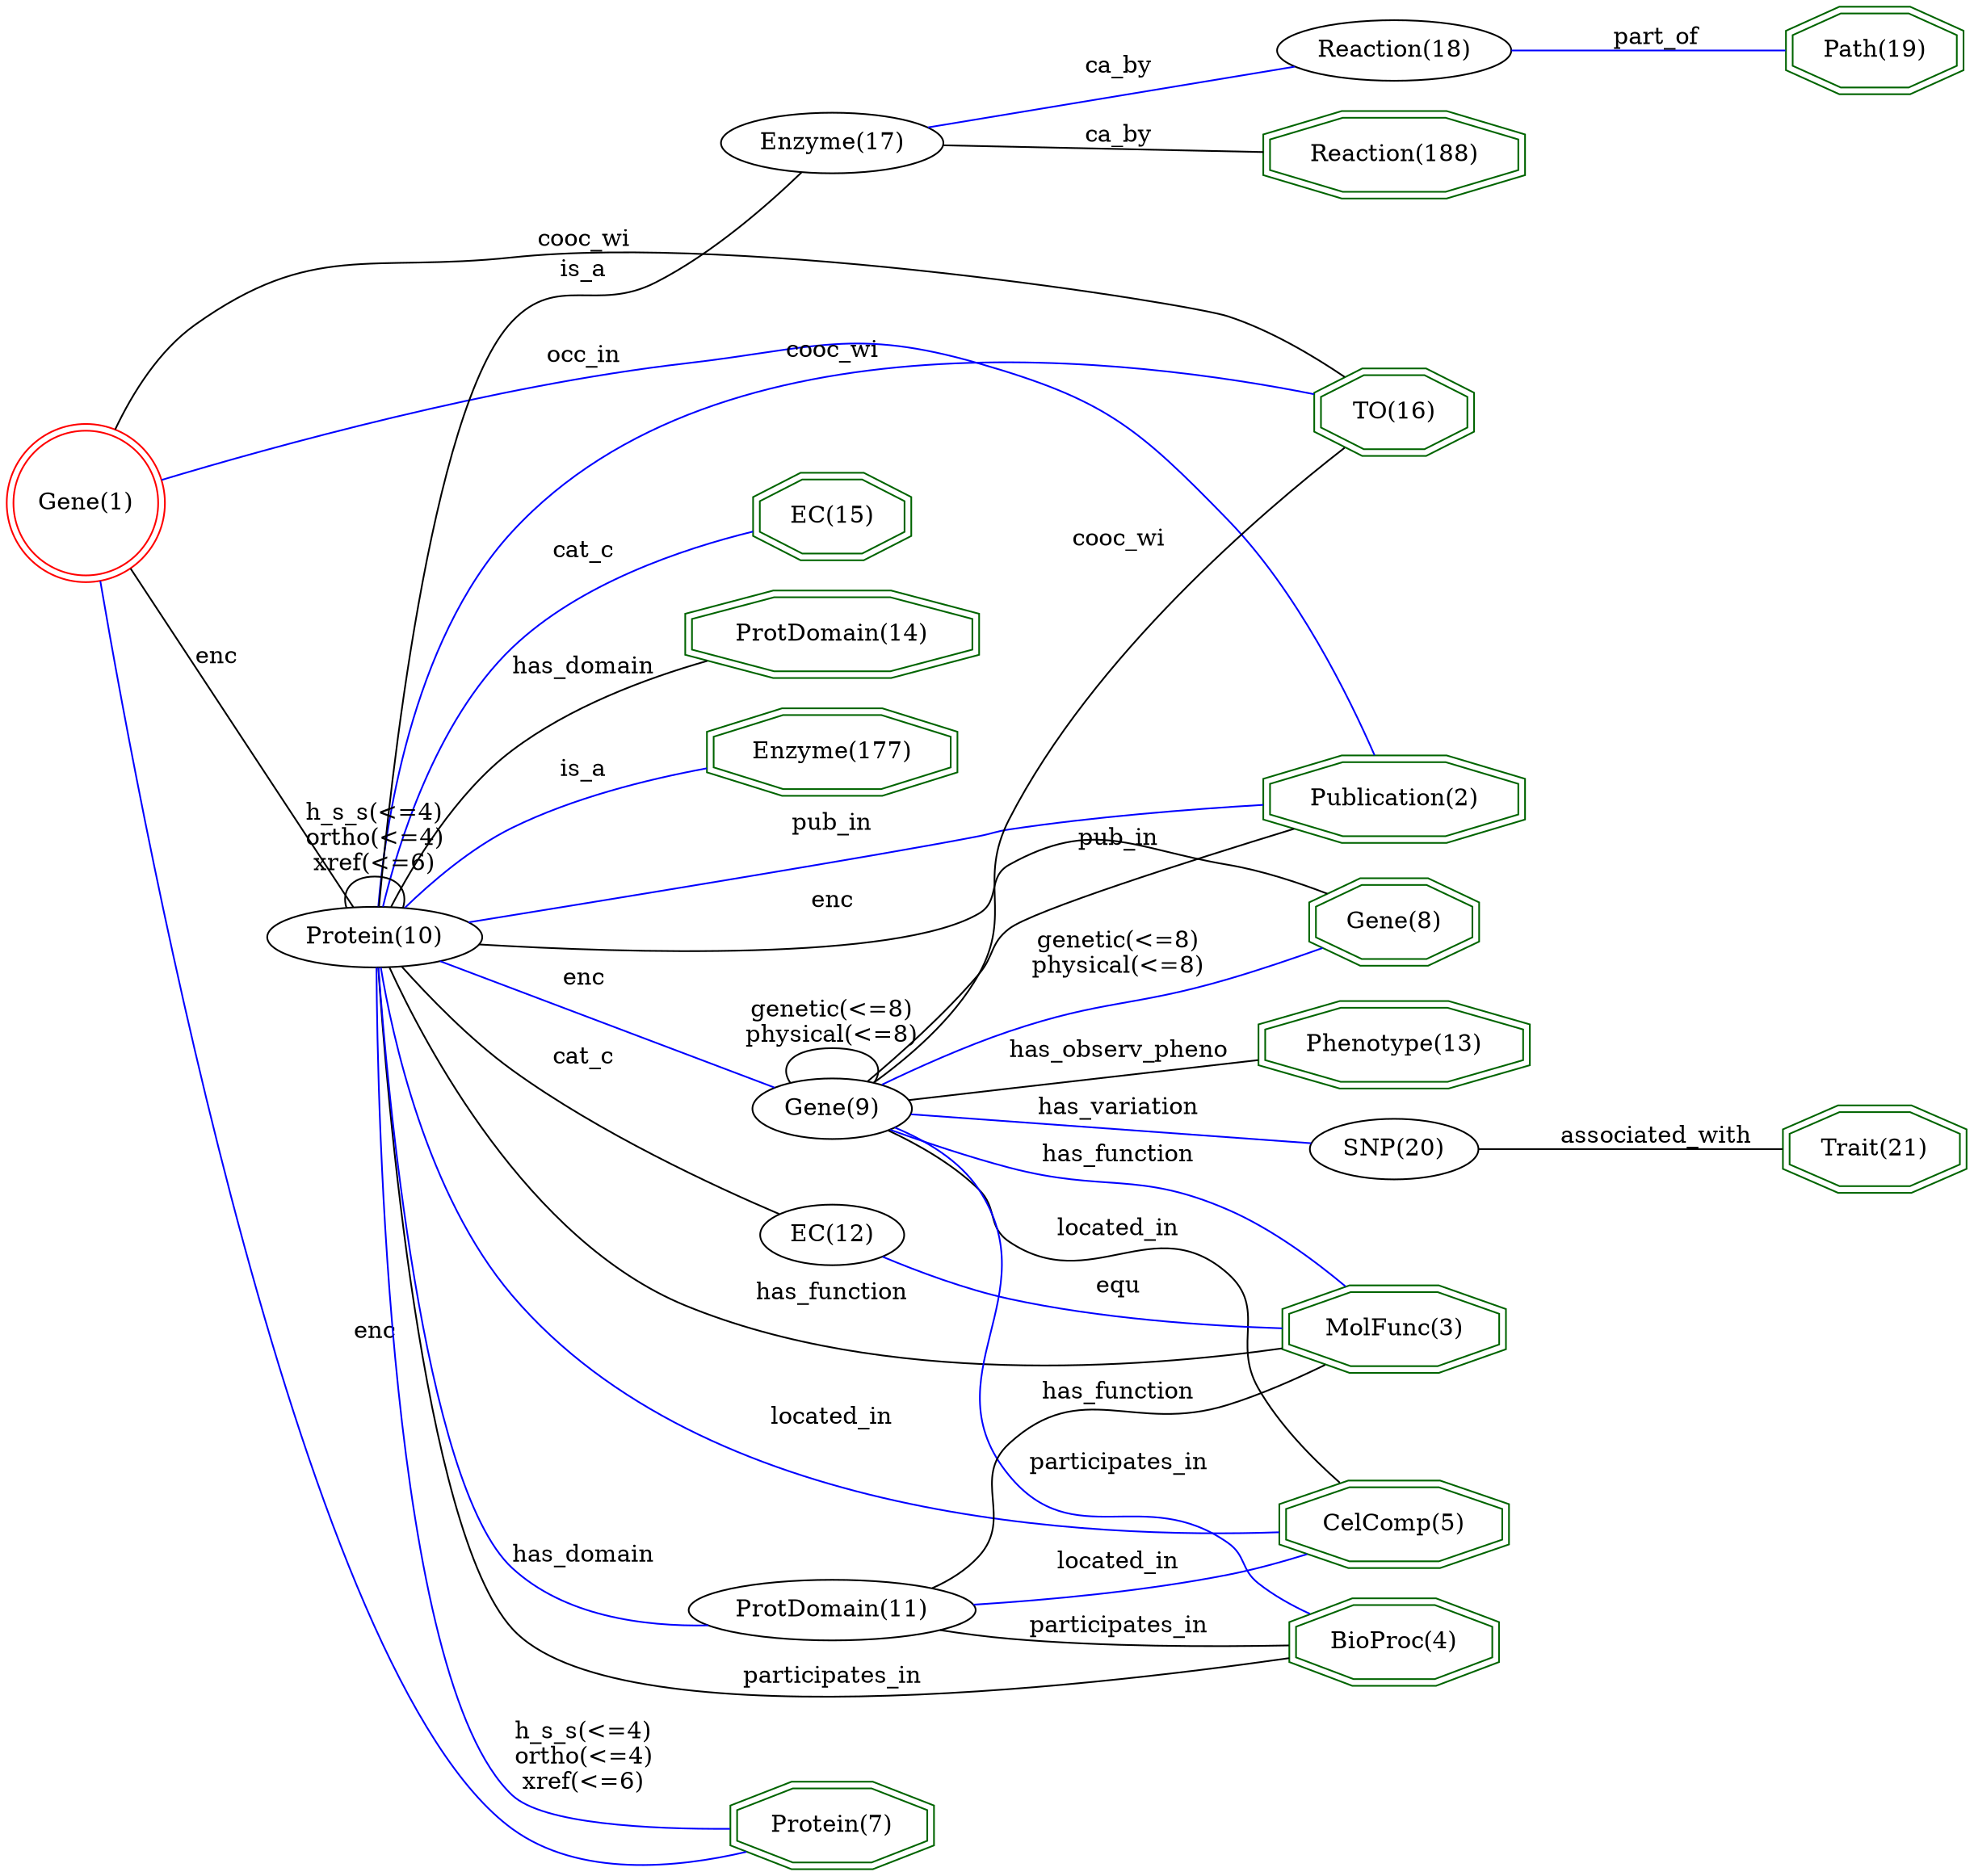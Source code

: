 digraph {
	graph [_draw_="c 9 -#fffffe00 C 7 -#ffffff P 4 0 0 0 1054 1007.9 1054 1007.9 0 ",
		bb="0,0,1007.9,1054",
		dpi=96,
		rankdir=LR,
		xdotversion=1.7
	];
	node [label="\N"];
	"Path(19)"	[_draw_="c 7 -#006400 p 8 1002.56 1024.54 1002.56 1039.46 976.89 1050 940.6 1050 914.93 1039.46 914.93 1024.54 940.6 1014 976.89 1014 c 7 \
-#006400 p 8 1006.55 1021.86 1006.55 1042.14 977.68 1054 939.81 1054 910.94 1042.14 910.94 1021.86 939.81 1010 977.68 1010 ",
		_ldraw_="F 14 11 -Times-Roman c 7 -#000000 T 958.74 1027.8 0 48.21 8 -Path(19) ",
		color=darkgreen,
		height=0.61111,
		pos="958.74,1032",
		shape=doubleoctagon,
		width=1.3307];
	"TO(16)"	[_draw_="c 7 -#006400 p 8 752.33 816.54 752.33 831.46 729.21 842 696.53 842 673.41 831.46 673.41 816.54 696.53 806 729.21 806 c 7 -#006400 \
p 8 756.33 813.97 756.33 834.03 730.08 846 695.66 846 669.41 834.03 669.41 813.97 695.66 802 730.08 802 ",
		_ldraw_="F 14 11 -Times-Roman c 7 -#000000 T 712.87 819.8 0 41.74 6 -TO(16) ",
		color=darkgreen,
		height=0.61111,
		pos="712.87,824",
		shape=doubleoctagon,
		width=1.2077];
	"Gene(8)"	[_draw_="c 7 -#006400 p 8 754.98 538.54 754.98 553.46 730.31 564 695.43 564 670.76 553.46 670.76 538.54 695.43 528 730.31 528 c 7 -#006400 \
p 8 758.96 535.9 758.96 556.1 731.12 568 694.61 568 666.78 556.1 666.78 535.9 694.61 524 731.12 524 ",
		_ldraw_="F 14 11 -Times-Roman c 7 -#000000 T 712.87 541.8 0 45.86 7 -Gene(8) ",
		color=darkgreen,
		height=0.61111,
		pos="712.87,546",
		shape=doubleoctagon,
		width=1.286];
	"MolFunc(3)"	[_draw_="c 7 -#006400 p 8 770.26 201.54 770.26 216.46 736.64 227 689.1 227 655.48 216.46 655.48 201.54 689.1 191 736.64 191 c 7 -#006400 \
p 8 774.27 198.61 774.27 219.39 737.26 231 688.48 231 651.47 219.39 651.47 198.61 688.48 187 737.26 187 ",
		_ldraw_="F 14 11 -Times-Roman c 7 -#000000 T 712.87 204.8 0 67.66 10 -MolFunc(3) ",
		color=darkgreen,
		height=0.61111,
		pos="712.87,209",
		shape=doubleoctagon,
		width=1.7];
	"Phenotype(13)"	[_draw_="c 7 -#006400 p 8 779.98 467.54 779.98 482.46 740.67 493 685.07 493 645.76 482.46 645.76 467.54 685.07 457 740.67 457 c 7 -#006400 \
p 8 783.96 464.47 783.96 485.53 741.19 497 684.55 497 641.77 485.53 641.77 464.47 684.55 453 741.19 453 ",
		_ldraw_="F 14 11 -Times-Roman c 7 -#000000 T 712.87 470.8 0 82.43 13 -Phenotype(13) ",
		color=darkgreen,
		height=0.61111,
		pos="712.87,475",
		shape=doubleoctagon,
		width=1.9805];
	"Trait(21)"	[_draw_="c 7 -#006400 p 8 1004.05 409.54 1004.05 424.46 977.51 435 939.98 435 913.44 424.46 913.44 409.54 939.98 399 977.51 399 c 7 -#006400 \
p 8 1008.06 406.83 1008.06 427.17 978.28 439 939.21 439 909.43 427.17 909.43 406.83 939.21 395 978.28 395 ",
		_ldraw_="F 14 11 -Times-Roman c 7 -#000000 T 958.74 412.8 0 50.05 9 -Trait(21) ",
		color=darkgreen,
		height=0.61111,
		pos="958.74,417",
		shape=doubleoctagon,
		width=1.3655];
	"CelComp(5)"	[_draw_="c 7 -#006400 p 8 771.47 121.54 771.47 136.46 737.14 147 688.59 147 654.27 136.46 654.27 121.54 688.59 111 737.14 111 c 7 -#006400 \
p 8 775.46 118.59 775.46 139.41 737.74 151 688 151 650.28 139.41 650.28 118.59 688 107 737.74 107 ",
		_ldraw_="F 14 11 -Times-Roman c 7 -#000000 T 712.87 124.8 0 69.99 10 -CelComp(5) ",
		color=darkgreen,
		height=0.61111,
		pos="712.87,129",
		shape=doubleoctagon,
		width=1.7443];
	"BioProc(4)"	[_draw_="c 7 -#006400 p 8 766.32 323.54 766.32 338.46 735.01 349 690.73 349 659.42 338.46 659.42 323.54 690.73 313 735.01 313 c 7 -#006400 \
p 8 770.32 320.67 770.32 341.33 735.67 353 690.07 353 655.42 341.33 655.42 320.67 690.07 309 735.67 309 ",
		_ldraw_="F 14 11 -Times-Roman c 7 -#000000 T 712.87 326.8 0 62.21 10 -BioProc(4) ",
		color=darkgreen,
		height=0.61111,
		pos="712.87,331",
		shape=doubleoctagon,
		width=1.5966];
	"Publication(2)"	[_draw_="c 7 -#006400 p 8 778.77 609.54 778.77 624.46 740.16 635 685.57 635 646.97 624.46 646.97 609.54 685.57 599 740.16 599 c 7 -#006400 \
p 8 782.78 606.49 782.78 627.51 740.7 639 685.04 639 642.96 627.51 642.96 606.49 685.04 595 740.7 595 ",
		_ldraw_="F 14 11 -Times-Roman c 7 -#000000 T 712.87 612.8 0 80.1 14 -Publication(2) ",
		color=darkgreen,
		height=0.61111,
		pos="712.87,617",
		shape=doubleoctagon,
		width=1.9362];
	"Protein(7)"	[_draw_="c 7 -#006400 p 8 473.21 14.54 473.21 29.46 444.2 40 403.18 40 374.17 29.46 374.17 14.54 403.18 4 444.2 4 c 7 -#006400 p 8 477.19 \
11.74 477.19 32.26 444.9 44 402.48 44 370.19 32.26 370.19 11.74 402.48 0 444.9 0 ",
		_ldraw_="F 14 11 -Times-Roman c 7 -#000000 T 423.69 17.8 0 56.77 10 -Protein(7) ",
		color=darkgreen,
		height=0.61111,
		pos="423.69,22",
		shape=doubleoctagon,
		width=1.4931];
	"EC(15)"	[_draw_="c 7 -#006400 p 8 462.92 758.54 462.92 773.46 439.94 784 407.44 784 384.46 773.46 384.46 758.54 407.44 748 439.94 748 c 7 -#006400 \
p 8 466.93 755.98 466.93 776.02 440.82 788 406.56 788 380.45 776.02 380.45 755.98 406.56 744 440.82 744 ",
		_ldraw_="F 14 11 -Times-Roman c 7 -#000000 T 423.69 761.8 0 41.21 6 -EC(15) ",
		color=darkgreen,
		height=0.61111,
		pos="423.69,766",
		shape=doubleoctagon,
		width=1.1977];
	"ProtDomain(14)"	[_draw_="c 7 -#006400 p 8 497.55 696.54 497.55 711.46 454.28 722 393.1 722 349.84 711.46 349.84 696.54 393.1 686 454.28 686 c 7 -#006400 \
p 8 501.55 693.4 501.55 714.6 454.76 726 392.62 726 345.83 714.6 345.83 693.4 392.62 682 454.76 682 ",
		_ldraw_="F 14 11 -Times-Roman c 7 -#000000 T 423.69 699.8 0 91.77 14 -ProtDomain(14) ",
		color=darkgreen,
		height=0.61111,
		pos="423.69,704",
		shape=doubleoctagon,
		width=2.1578];
	"Enzyme(177)"	[_draw_="c 7 -#006400 p 8 486.76 634.54 486.76 649.46 449.81 660 397.57 660 360.62 649.46 360.62 634.54 397.57 624 449.81 624 c 7 -#006400 \
p 8 490.76 631.53 490.76 652.47 450.37 664 397.01 664 356.62 652.47 356.62 631.53 397.01 620 450.37 620 ",
		_ldraw_="F 14 11 -Times-Roman c 7 -#000000 T 423.69 637.8 0 76.19 11 -Enzyme(177) ",
		color=darkgreen,
		height=0.61111,
		pos="423.69,642",
		shape=doubleoctagon,
		width=1.8621];
	"Reaction(188)"	[_draw_="c 7 -#006400 p 8 778.75 966.54 778.75 981.46 740.16 992 685.58 992 646.99 981.46 646.99 966.54 685.58 956 740.16 956 c 7 -#006400 \
p 8 782.76 963.49 782.76 984.51 740.7 996 685.04 996 642.98 984.51 642.98 963.49 685.04 952 740.7 952 ",
		_ldraw_="F 14 11 -Times-Roman c 7 -#000000 T 712.87 969.8 0 80.08 13 -Reaction(188) ",
		color=darkgreen,
		height=0.61111,
		pos="712.87,974",
		shape=doubleoctagon,
		width=1.9359];
	"Gene(1)"	[_draw_="c 7 -#ff0000 e 43.08 777 39.15 39.15 c 7 -#ff0000 e 43.08 777 43.15 43.15 ",
		_ldraw_="F 14 11 -Times-Roman c 7 -#000000 T 43.08 772.8 0 45.86 7 -Gene(1) ",
		color=red,
		height=1.1966,
		pos="43.077,777",
		shape=doublecircle,
		width=1.1966];
	"Gene(1)" -> "TO(16)"	[_draw_="c 7 -#000000 B 13 59.81 817.16 69.67 837.36 84.32 860.54 104.15 875 161.9 917.08 189.41 904.5 260.35 913 377.11 927 583.21 894.2 \
623.57 880 647.55 871.57 671.71 855.61 688.68 842.88 ",
		_ldraw_="F 14 11 -Times-Roman c 7 -#000000 T 294.18 918.8 0 47.43 7 -cooc_wi ",
		arrowhead=none,
		color=black,
		label=cooc_wi,
		lp="294.18,923",
		pos="59.811,817.16 69.672,837.36 84.316,860.54 104.15,875 161.9,917.08 189.41,904.5 260.35,913 377.11,927 583.21,894.2 623.57,880 647.55,\
871.57 671.71,855.61 688.68,842.88"];
	"Gene(1)" -> "Publication(2)"	[_draw_="c 7 -#0000ff B 10 84.51 790.39 141.88 808.63 250.58 840.33 346.01 852 414.55 860.39 435.89 873.9 501.37 852 606.3 816.92 676.7 690.88 \
701.73 639.27 ",
		_ldraw_="F 14 11 -Times-Roman c 7 -#000000 T 294.18 851.8 0 37.32 6 -occ_in ",
		arrowhead=none,
		color=blue,
		label=occ_in,
		lp="294.18,856",
		pos="84.508,790.39 141.88,808.63 250.58,840.33 346.01,852 414.55,860.39 435.89,873.9 501.37,852 606.3,816.92 676.7,690.88 701.73,639.27"];
	"Gene(1)" -> "Protein(7)"	[_draw_="c 7 -#0000ff B 7 49.57 734.35 69.39 587.81 142.37 109 260.35 20 294.11 -5.46 344.04 -0.4 379.6 8.16 ",
		_ldraw_="F 14 11 -Times-Roman c 7 -#000000 T 191.97 266.8 0 19.43 3 -enc ",
		arrowhead=none,
		color=blue,
		label=enc,
		lp="191.97,271",
		pos="49.567,734.35 69.387,587.81 142.37,109 260.35,20 294.11,-5.4601 344.04,-0.39748 379.6,8.1601"];
	"Protein(10)"	[_draw_="c 7 -#000000 e 191.97 538 50.27 18 ",
		_ldraw_="F 14 11 -Times-Roman c 7 -#000000 T 191.97 533.8 0 63.77 11 -Protein(10) ",
		height=0.5,
		pos="191.97,538",
		width=1.3996];
	"Gene(1)" -> "Protein(10)"	[_draw_="c 7 -#000000 B 4 66.39 740.7 98.41 688.6 156.18 594.6 180.12 555.65 ",
		_ldraw_="F 14 11 -Times-Roman c 7 -#000000 T 113.87 680.8 0 19.43 3 -enc ",
		arrowhead=none,
		color=black,
		label=enc,
		lp="113.87,685",
		pos="66.386,740.7 98.41,688.6 156.18,594.6 180.12,555.65"];
	"Reaction(18)"	[_draw_="c 7 -#000000 e 712.87 1032 56.04 18 ",
		_ldraw_="F 14 11 -Times-Roman c 7 -#000000 T 712.87 1027.8 0 73.08 12 -Reaction(18) ",
		height=0.5,
		pos="712.87,1032",
		width=1.5631];
	"Reaction(18)" -> "Path(19)"	[_draw_="c 7 -#0000ff B 4 769.21 1032 811.93 1032 870.39 1032 910.83 1032 ",
		_ldraw_="F 14 11 -Times-Roman c 7 -#000000 T 846.88 1034.8 0 40.43 7 -part_of ",
		arrowhead=none,
		color=blue,
		label=part_of,
		lp="846.88,1039",
		pos="769.21,1032 811.93,1032 870.39,1032 910.83,1032"];
	"Gene(9)"	[_draw_="c 7 -#000000 e 423.69 438 39.15 18 ",
		_ldraw_="F 14 11 -Times-Roman c 7 -#000000 T 423.69 433.8 0 45.86 7 -Gene(9) ",
		height=0.5,
		pos="423.69,438",
		width=1.0855];
	"Gene(9)" -> "TO(16)"	[_draw_="c 7 -#000000 B 10 445.3 453.27 462.97 467.52 487.69 490.37 501.37 516 519.97 550.83 501.83 567.62 519.37 603 562.32 689.61 647.55 \
769.4 688.65 804.78 ",
		_ldraw_="F 14 11 -Times-Roman c 7 -#000000 T 571.47 744.8 0 47.43 7 -cooc_wi ",
		arrowhead=none,
		color=black,
		label=cooc_wi,
		lp="571.47,749",
		pos="445.3,453.27 462.97,467.52 487.69,490.37 501.37,516 519.97,550.83 501.83,567.62 519.37,603 562.32,689.61 647.55,769.4 688.65,804.78"];
	"Gene(9)" -> "Gene(8)"	[_draw_="c 7 -#0000ff B 10 450.83 450.97 469.64 460.03 495.74 472.05 519.37 481 564.68 498.16 577.71 497.4 623.57 513 640.77 518.85 659.65 \
525.83 675.53 531.86 ",
		_ldraw_="F 14 11 -Times-Roman c 7 -#000000 T 571.47 529.8 0 72.54 12 -genetic(<=8) F 14 11 -Times-Roman c 7 -#000000 T 571.47 515.8 0 78.77 \
13 -physical(<=8) ",
		arrowhead=none,
		color=blue,
		label="genetic(<=8)\nphysical(<=8)",
		lp="571.47,527",
		pos="450.83,450.97 469.64,460.03 495.74,472.05 519.37,481 564.68,498.16 577.71,497.4 623.57,513 640.77,518.85 659.65,525.83 675.53,531.86"];
	"Gene(9)" -> "MolFunc(3)"	[_draw_="c 7 -#0000ff B 10 441.26 421.75 459.27 404.79 489.48 378.3 519.37 361 562.31 336.15 583.63 350.42 623.57 321 628.1 317.67 670.59 \
262.76 694.94 231.09 ",
		_ldraw_="F 14 11 -Times-Roman c 7 -#000000 T 571.47 363.8 0 72.32 12 -has_function ",
		arrowhead=none,
		color=blue,
		label=has_function,
		lp="571.47,368",
		pos="441.26,421.75 459.27,404.79 489.48,378.3 519.37,361 562.31,336.15 583.63,350.42 623.57,321 628.1,317.67 670.59,262.76 694.94,231.09"];
	"Gene(9)" -> "Phenotype(13)"	[_draw_="c 7 -#000000 B 4 461.65 442.76 506.94 448.6 584.67 458.61 641.5 465.93 ",
		_ldraw_="F 14 11 -Times-Roman c 7 -#000000 T 571.47 465.8 0 104.2 16 -has_observ_pheno ",
		arrowhead=none,
		color=black,
		label=has_observ_pheno,
		lp="571.47,470",
		pos="461.65,442.76 506.94,448.6 584.67,458.61 641.5,465.93"];
	"Gene(9)" -> "CelComp(5)"	[_draw_="c 7 -#000000 B 16 442.87 422.19 460.61 405.72 486.96 378.28 501.37 349 518.82 313.58 491.12 289.59 519.37 262 553.05 229.11 588.83 \
274.76 623.57 243 645.7 222.78 624.25 202.46 641.57 178 650.34 165.62 663.28 155.32 675.68 147.42 ",
		_ldraw_="F 14 11 -Times-Roman c 7 -#000000 T 571.47 264.8 0 58.31 10 -located_in ",
		arrowhead=none,
		color=black,
		label=located_in,
		lp="571.47,269",
		pos="442.87,422.19 460.61,405.72 486.96,378.28 501.37,349 518.82,313.58 491.12,289.59 519.37,262 553.05,229.11 588.83,274.76 623.57,243 \
645.7,222.78 624.25,202.46 641.57,178 650.34,165.62 663.28,155.32 675.68,147.42"];
	"Gene(9)" -> "BioProc(4)"	[_draw_="c 7 -#0000ff B 10 454.74 426.74 473.24 420.01 497.52 411.52 519.37 405 565.11 391.35 579.09 396.31 623.57 379 643.57 371.21 664.74 \
359.83 681.33 350.1 ",
		_ldraw_="F 14 11 -Times-Roman c 7 -#000000 T 571.47 407.8 0 82.41 15 -participates_in ",
		arrowhead=none,
		color=blue,
		label=participates_in,
		lp="571.47,412",
		pos="454.74,426.74 473.24,420.01 497.52,411.52 519.37,405 565.11,391.35 579.09,396.31 623.57,379 643.57,371.21 664.74,359.83 681.33,350.1"];
	"Gene(9)" -> "Publication(2)"	[_draw_="c 7 -#000000 B 10 441.91 454.04 457.98 469.34 482.28 493.35 501.37 516 510.2 526.47 508.57 532.59 519.37 541 542.34 558.88 613.32 \
584.56 662.36 601.01 ",
		_ldraw_="F 14 11 -Times-Roman c 7 -#000000 T 571.47 587.8 0 38.89 6 -pub_in ",
		arrowhead=none,
		color=black,
		label=pub_in,
		lp="571.47,592",
		pos="441.91,454.04 457.98,469.34 482.28,493.35 501.37,516 510.2,526.47 508.57,532.59 519.37,541 542.34,558.88 613.32,584.56 662.36,601.01"];
	"Gene(9)" -> "Gene(9)"	[_draw_="c 7 -#000000 B 7 402.03 453.17 395.47 463.66 402.69 474 423.69 474 444.69 474 451.91 463.66 445.35 453.17 ",
		_ldraw_="F 14 11 -Times-Roman c 7 -#000000 T 423.69 490.8 0 72.54 12 -genetic(<=8) F 14 11 -Times-Roman c 7 -#000000 T 423.69 476.8 0 78.77 \
13 -physical(<=8) ",
		arrowhead=none,
		color=black,
		label="genetic(<=8)\nphysical(<=8)",
		lp="423.69,488",
		pos="402.03,453.17 395.47,463.66 402.69,474 423.69,474 444.69,474 451.91,463.66 445.35,453.17"];
	"SNP(20)"	[_draw_="c 7 -#000000 e 712.87 417 41.13 18 ",
		_ldraw_="F 14 11 -Times-Roman c 7 -#000000 T 712.87 412.8 0 49.01 7 -SNP(20) ",
		height=0.5,
		pos="712.87,417",
		width=1.1406];
	"Gene(9)" -> "SNP(20)"	[_draw_="c 7 -#0000ff B 4 462.53 435.23 516.9 431.26 616.68 423.96 672.1 419.91 ",
		_ldraw_="F 14 11 -Times-Roman c 7 -#000000 T 571.47 432.8 0 75.42 13 -has_variation ",
		arrowhead=none,
		color=blue,
		label=has_variation,
		lp="571.47,437",
		pos="462.53,435.23 516.9,431.26 616.68,423.96 672.1,419.91"];
	"SNP(20)" -> "Trait(21)"	[_draw_="c 7 -#000000 B 4 754.14 417 796.76 417 864 417 909.44 417 ",
		_ldraw_="F 14 11 -Times-Roman c 7 -#000000 T 846.88 419.8 0 89.42 15 -associated_with ",
		arrowhead=none,
		color=black,
		label=associated_with,
		lp="846.88,424",
		pos="754.14,417 796.76,417 864,417 909.44,417"];
	"ProtDomain(11)"	[_draw_="c 7 -#000000 e 423.69 212 68 18 ",
		_ldraw_="F 14 11 -Times-Roman c 7 -#000000 T 423.69 207.8 0 91.25 14 -ProtDomain(11) ",
		height=0.5,
		pos="423.69,212",
		width=1.8819];
	"ProtDomain(11)" -> "MolFunc(3)"	[_draw_="c 7 -#000000 B 10 473.52 199.66 488.17 196.51 504.33 193.57 519.37 192 565.43 187.19 577.47 187.6 623.57 192 634.45 193.04 645.98 \
194.78 657 196.76 ",
		_ldraw_="F 14 11 -Times-Roman c 7 -#000000 T 571.47 194.8 0 72.32 12 -has_function ",
		arrowhead=none,
		color=black,
		label=has_function,
		lp="571.47,199",
		pos="473.52,199.66 488.17,196.51 504.33,193.57 519.37,192 565.43,187.19 577.47,187.6 623.57,192 634.45,193.04 645.98,194.78 657,196.76"];
	"ProtDomain(11)" -> "CelComp(5)"	[_draw_="c 7 -#0000ff B 7 456.95 196.17 474.99 187.8 498.06 177.87 519.37 171 562.19 157.2 611.81 146.5 649.95 139.35 ",
		_ldraw_="F 14 11 -Times-Roman c 7 -#000000 T 571.47 173.8 0 58.31 10 -located_in ",
		arrowhead=none,
		color=blue,
		label=located_in,
		lp="571.47,178",
		pos="456.95,196.17 474.99,187.8 498.06,177.87 519.37,171 562.19,157.2 611.81,146.5 649.95,139.35"];
	"ProtDomain(11)" -> "BioProc(4)"	[_draw_="c 7 -#000000 B 13 468.71 225.59 480.28 230.66 492.11 237.36 501.37 246 513.88 257.66 505.77 269.64 519.37 280 557.11 308.72 577.77 \
290.71 623.57 303 638.17 306.92 653.96 311.73 668.08 316.26 ",
		_ldraw_="F 14 11 -Times-Roman c 7 -#000000 T 571.47 305.8 0 82.41 15 -participates_in ",
		arrowhead=none,
		color=black,
		label=participates_in,
		lp="571.47,310",
		pos="468.71,225.59 480.28,230.66 492.11,237.36 501.37,246 513.88,257.66 505.77,269.64 519.37,280 557.11,308.72 577.77,290.71 623.57,303 \
638.17,306.92 653.96,311.73 668.08,316.26"];
	"Protein(10)" -> "TO(16)"	[_draw_="c 7 -#0000ff B 7 193.8 556.12 196.58 596.7 208.59 696.02 260.35 756 363.17 875.12 578.01 850.39 669.33 833.28 ",
		_ldraw_="F 14 11 -Times-Roman c 7 -#000000 T 423.69 849.8 0 47.43 7 -cooc_wi ",
		arrowhead=none,
		color=blue,
		label=cooc_wi,
		lp="423.69,854",
		pos="193.8,556.12 196.58,596.7 208.59,696.02 260.35,756 363.17,875.12 578.01,850.39 669.33,833.28"];
	"Protein(10)" -> "Gene(8)"	[_draw_="c 7 -#000000 B 13 241.88 535.05 317.4 531.35 458.17 528.1 501.37 552 513.67 558.8 506.92 571.48 519.37 578 560.39 599.49 577.96 \
586.01 623.57 578 642.2 574.73 662.08 567.85 678.24 561.31 ",
		_ldraw_="F 14 11 -Times-Roman c 7 -#000000 T 423.69 554.8 0 19.43 3 -enc ",
		arrowhead=none,
		color=black,
		label=enc,
		lp="423.69,559",
		pos="241.88,535.05 317.4,531.35 458.17,528.1 501.37,552 513.67,558.8 506.92,571.48 519.37,578 560.39,599.49 577.96,586.01 623.57,578 \
642.2,574.73 662.08,567.85 678.24,561.31"];
	"Protein(10)" -> "MolFunc(3)"	[_draw_="c 7 -#000000 B 7 194.78 519.71 201.08 459.11 223.68 266.01 260.35 217 354.65 90.99 578.71 157.69 671.03 192.35 ",
		_ldraw_="F 14 11 -Times-Roman c 7 -#000000 T 423.69 159.8 0 72.32 12 -has_function ",
		arrowhead=none,
		color=black,
		label=has_function,
		lp="423.69,164",
		pos="194.78,519.71 201.08,459.11 223.68,266.01 260.35,217 354.65,90.989 578.71,157.69 671.03,192.35"];
	"Protein(10)" -> "CelComp(5)"	[_draw_="c 7 -#0000ff B 7 193.97 519.8 198 452.48 215.07 218.56 260.35 162 356.76 41.59 570.7 86.4 665.32 113.88 ",
		_ldraw_="F 14 11 -Times-Roman c 7 -#000000 T 423.69 103.8 0 58.31 10 -located_in ",
		arrowhead=none,
		color=blue,
		label=located_in,
		lp="423.69,108",
		pos="193.97,519.8 198,452.48 215.07,218.56 260.35,162 356.76,41.591 570.7,86.4 665.32,113.88"];
	"Protein(10)" -> "BioProc(4)"	[_draw_="c 7 -#000000 B 7 207.13 520.56 232.12 490.91 287 430.63 346.01 397 444.42 340.92 579.85 330.71 655.29 329.84 ",
		_ldraw_="F 14 11 -Times-Roman c 7 -#000000 T 423.69 399.8 0 82.41 15 -participates_in ",
		arrowhead=none,
		color=black,
		label=participates_in,
		lp="423.69,404",
		pos="207.13,520.56 232.12,490.91 287,430.63 346.01,397 444.42,340.92 579.85,330.71 655.29,329.84"];
	"Protein(10)" -> "Publication(2)"	[_draw_="c 7 -#0000ff B 10 237.16 546.13 267.72 551.75 309.33 559.37 346.01 566 423.03 579.93 441.87 586.06 519.37 597 560.29 602.78 606.33 \
607.62 643.12 611.09 ",
		_ldraw_="F 14 11 -Times-Roman c 7 -#000000 T 423.69 596.8 0 38.89 6 -pub_in ",
		arrowhead=none,
		color=blue,
		label=pub_in,
		lp="423.69,601",
		pos="237.16,546.13 267.72,551.75 309.33,559.37 346.01,566 423.03,579.93 441.87,586.06 519.37,597 560.29,602.78 606.33,607.62 643.12,611.09"];
	"Protein(10)" -> "Protein(7)"	[_draw_="c 7 -#0000ff B 7 192.59 519.8 191.28 438.35 190.43 108.26 260.35 40 275.57 25.14 328.69 21.52 370.07 21.06 ",
		_ldraw_="F 14 11 -Times-Roman c 7 -#000000 T 294.18 70.8 0 64.01 10 -h_s_s(<=4) F 14 11 -Times-Roman c 7 -#000000 T 294.18 56.8 0 61.67 10 \
-ortho(<=4) F 14 11 -Times-Roman c 7 -#000000 T 294.18 42.8 0 54.65 9 -xref(<=6) ",
		arrowhead=none,
		color=blue,
		label="h_s_s(<=4)\northo(<=4)\nxref(<=6)",
		lp="294.18,61",
		pos="192.59,519.8 191.28,438.35 190.43,108.26 260.35,40 275.57,25.144 328.69,21.517 370.07,21.061"];
	"Protein(10)" -> "EC(15)"	[_draw_="c 7 -#0000ff B 7 196.13 556.16 202.64 588.47 220.41 656.39 260.35 697 292.99 730.19 344.1 748.29 380.24 757.52 ",
		_ldraw_="F 14 11 -Times-Roman c 7 -#000000 T 294.18 740.8 0 29.53 5 -cat_c ",
		arrowhead=none,
		color=blue,
		label=cat_c,
		lp="294.18,745",
		pos="196.13,556.16 202.64,588.47 220.41,656.39 260.35,697 292.99,730.19 344.1,748.29 380.24,757.52"];
	"Protein(10)" -> "ProtDomain(14)"	[_draw_="c 7 -#000000 B 7 200.02 555.92 210.08 579.29 230.66 620.03 260.35 644 288.41 666.65 325.83 681.25 357.67 690.37 ",
		_ldraw_="F 14 11 -Times-Roman c 7 -#000000 T 294.18 681.8 0 67.66 10 -has_domain ",
		arrowhead=none,
		color=black,
		label=has_domain,
		lp="294.18,686",
		pos="200.02,555.92 210.08,579.29 230.66,620.03 260.35,644 288.41,666.65 325.83,681.25 357.67,690.37"];
	"Protein(10)" -> "Enzyme(177)"	[_draw_="c 7 -#0000ff B 7 206.64 555.28 219.12 569.87 238.84 590.23 260.35 602 289.89 618.16 325.99 627.89 356.64 633.7 ",
		_ldraw_="F 14 11 -Times-Roman c 7 -#000000 T 294.18 628.8 0 22.55 4 -is_a ",
		arrowhead=none,
		color=blue,
		label=is_a,
		lp="294.18,633",
		pos="206.64,555.28 219.12,569.87 238.84,590.23 260.35,602 289.89,618.16 325.99,627.89 356.64,633.7"];
	"Protein(10)" -> "Gene(9)"	[_draw_="c 7 -#0000ff B 4 224.91 524.1 270.03 504.45 351.71 468.9 394.62 450.22 ",
		_ldraw_="F 14 11 -Times-Roman c 7 -#000000 T 294.18 510.8 0 19.43 3 -enc ",
		arrowhead=none,
		color=blue,
		label=enc,
		lp="294.18,515",
		pos="224.91,524.1 270.03,504.45 351.71,468.9 394.62,450.22"];
	"Protein(10)" -> "ProtDomain(11)"	[_draw_="c 7 -#0000ff B 7 194.92 519.66 201.27 463.35 223.11 294.38 260.35 256 285.16 230.43 323.19 219.24 356.21 214.53 ",
		_ldraw_="F 14 11 -Times-Roman c 7 -#000000 T 294.18 258.8 0 67.66 10 -has_domain ",
		arrowhead=none,
		color=blue,
		label=has_domain,
		lp="294.18,263",
		pos="194.92,519.66 201.27,463.35 223.11,294.38 260.35,256 285.16,230.43 323.19,219.24 356.21,214.53"];
	"Protein(10)" -> "Protein(10)"	[_draw_="c 7 -#000000 B 7 178.04 555.41 175.44 565.09 180.08 574 191.97 574 203.85 574 208.49 565.09 205.89 555.41 ",
		_ldraw_="F 14 11 -Times-Roman c 7 -#000000 T 191.97 604.8 0 64.01 10 -h_s_s(<=4) F 14 11 -Times-Roman c 7 -#000000 T 191.97 590.8 0 61.67 \
10 -ortho(<=4) F 14 11 -Times-Roman c 7 -#000000 T 191.97 576.8 0 54.65 9 -xref(<=6) ",
		arrowhead=none,
		color=black,
		label="h_s_s(<=4)\northo(<=4)\nxref(<=6)",
		lp="191.97,595",
		pos="178.04,555.41 175.44,565.09 180.08,574 191.97,574 203.85,574 208.49,565.09 205.89,555.41"];
	"EC(12)"	[_draw_="c 7 -#000000 e 423.69 273 36.28 18 ",
		_ldraw_="F 14 11 -Times-Roman c 7 -#000000 T 423.69 268.8 0 41.21 6 -EC(12) ",
		height=0.5,
		pos="423.69,273",
		width=1.0039];
	"Protein(10)" -> "EC(12)"	[_draw_="c 7 -#000000 B 7 192.24 519.73 191.54 475.31 196.41 361.06 260.35 303 295.05 271.5 351.64 268 388.01 269.58 ",
		_ldraw_="F 14 11 -Times-Roman c 7 -#000000 T 294.18 305.8 0 29.53 5 -cat_c ",
		arrowhead=none,
		color=black,
		label=cat_c,
		lp="294.18,310",
		pos="192.24,519.73 191.54,475.31 196.41,361.06 260.35,303 295.05,271.5 351.64,268 388.01,269.58"];
	"Enzyme(17)"	[_draw_="c 7 -#000000 e 423.69 981 53.63 18 ",
		_ldraw_="F 14 11 -Times-Roman c 7 -#000000 T 423.69 976.8 0 69.19 10 -Enzyme(17) ",
		height=0.5,
		pos="423.69,981",
		width=1.4949];
	"Protein(10)" -> "Enzyme(17)"	[_draw_="c 7 -#000000 B 10 194.24 556.18 198.98 619.23 217.65 827.3 260.35 876 281.29 899.88 300.46 883.2 328.01 899 358.94 916.74 389.1 \
945.41 406.78 963.72 ",
		_ldraw_="F 14 11 -Times-Roman c 7 -#000000 T 294.18 901.8 0 22.55 4 -is_a ",
		arrowhead=none,
		color=black,
		label=is_a,
		lp="294.18,906",
		pos="194.24,556.18 198.98,619.23 217.65,827.3 260.35,876 281.29,899.88 300.46,883.2 328.01,899 358.94,916.74 389.1,945.41 406.78,963.72"];
	"EC(12)" -> "MolFunc(3)"	[_draw_="c 7 -#0000ff B 10 451.94 261.63 466.71 255.28 485.21 247.05 501.37 239 509.56 234.92 510.64 231.75 519.37 229 562.31 215.47 613.04 \
210.62 651.64 209.08 ",
		_ldraw_="F 14 11 -Times-Roman c 7 -#000000 T 571.47 231.8 0 20.21 3 -equ ",
		arrowhead=none,
		color=blue,
		label=equ,
		lp="571.47,236",
		pos="451.94,261.63 466.71,255.28 485.21,247.05 501.37,239 509.56,234.92 510.64,231.75 519.37,229 562.31,215.47 613.04,210.62 651.64,209.08"];
	"Enzyme(17)" -> "Reaction(188)"	[_draw_="c 7 -#000000 B 4 477.7 979.71 524.29 978.57 592.4 976.91 643.16 975.67 ",
		_ldraw_="F 14 11 -Times-Roman c 7 -#000000 T 571.47 980.8 0 33.43 5 -ca_by ",
		arrowhead=none,
		color=black,
		label=ca_by,
		lp="571.47,985",
		pos="477.7,979.71 524.29,978.57 592.4,976.91 643.16,975.67"];
	"Enzyme(17)" -> "Reaction(18)"	[_draw_="c 7 -#0000ff B 4 471.47 989.31 524.24 998.68 609.65 1013.85 663.19 1023.35 ",
		_ldraw_="F 14 11 -Times-Roman c 7 -#000000 T 571.47 1017.8 0 33.43 5 -ca_by ",
		arrowhead=none,
		color=blue,
		label=ca_by,
		lp="571.47,1022",
		pos="471.47,989.31 524.24,998.68 609.65,1013.8 663.19,1023.4"];
}

